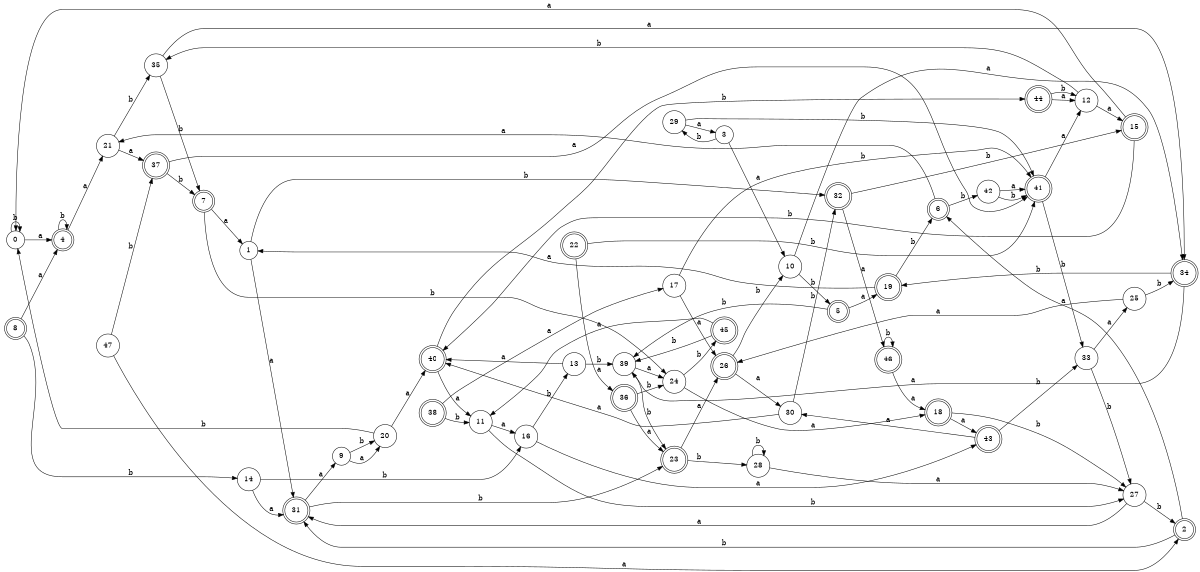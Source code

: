 digraph n39_9 {
__start0 [label="" shape="none"];

rankdir=LR;
size="8,5";

s0 [style="filled", color="black", fillcolor="white" shape="circle", label="0"];
s1 [style="filled", color="black", fillcolor="white" shape="circle", label="1"];
s2 [style="rounded,filled", color="black", fillcolor="white" shape="doublecircle", label="2"];
s3 [style="filled", color="black", fillcolor="white" shape="circle", label="3"];
s4 [style="rounded,filled", color="black", fillcolor="white" shape="doublecircle", label="4"];
s5 [style="rounded,filled", color="black", fillcolor="white" shape="doublecircle", label="5"];
s6 [style="rounded,filled", color="black", fillcolor="white" shape="doublecircle", label="6"];
s7 [style="rounded,filled", color="black", fillcolor="white" shape="doublecircle", label="7"];
s8 [style="rounded,filled", color="black", fillcolor="white" shape="doublecircle", label="8"];
s9 [style="filled", color="black", fillcolor="white" shape="circle", label="9"];
s10 [style="filled", color="black", fillcolor="white" shape="circle", label="10"];
s11 [style="filled", color="black", fillcolor="white" shape="circle", label="11"];
s12 [style="filled", color="black", fillcolor="white" shape="circle", label="12"];
s13 [style="filled", color="black", fillcolor="white" shape="circle", label="13"];
s14 [style="filled", color="black", fillcolor="white" shape="circle", label="14"];
s15 [style="rounded,filled", color="black", fillcolor="white" shape="doublecircle", label="15"];
s16 [style="filled", color="black", fillcolor="white" shape="circle", label="16"];
s17 [style="filled", color="black", fillcolor="white" shape="circle", label="17"];
s18 [style="rounded,filled", color="black", fillcolor="white" shape="doublecircle", label="18"];
s19 [style="rounded,filled", color="black", fillcolor="white" shape="doublecircle", label="19"];
s20 [style="filled", color="black", fillcolor="white" shape="circle", label="20"];
s21 [style="filled", color="black", fillcolor="white" shape="circle", label="21"];
s22 [style="rounded,filled", color="black", fillcolor="white" shape="doublecircle", label="22"];
s23 [style="rounded,filled", color="black", fillcolor="white" shape="doublecircle", label="23"];
s24 [style="filled", color="black", fillcolor="white" shape="circle", label="24"];
s25 [style="filled", color="black", fillcolor="white" shape="circle", label="25"];
s26 [style="rounded,filled", color="black", fillcolor="white" shape="doublecircle", label="26"];
s27 [style="filled", color="black", fillcolor="white" shape="circle", label="27"];
s28 [style="filled", color="black", fillcolor="white" shape="circle", label="28"];
s29 [style="filled", color="black", fillcolor="white" shape="circle", label="29"];
s30 [style="filled", color="black", fillcolor="white" shape="circle", label="30"];
s31 [style="rounded,filled", color="black", fillcolor="white" shape="doublecircle", label="31"];
s32 [style="rounded,filled", color="black", fillcolor="white" shape="doublecircle", label="32"];
s33 [style="filled", color="black", fillcolor="white" shape="circle", label="33"];
s34 [style="rounded,filled", color="black", fillcolor="white" shape="doublecircle", label="34"];
s35 [style="filled", color="black", fillcolor="white" shape="circle", label="35"];
s36 [style="rounded,filled", color="black", fillcolor="white" shape="doublecircle", label="36"];
s37 [style="rounded,filled", color="black", fillcolor="white" shape="doublecircle", label="37"];
s38 [style="rounded,filled", color="black", fillcolor="white" shape="doublecircle", label="38"];
s39 [style="filled", color="black", fillcolor="white" shape="circle", label="39"];
s40 [style="rounded,filled", color="black", fillcolor="white" shape="doublecircle", label="40"];
s41 [style="rounded,filled", color="black", fillcolor="white" shape="doublecircle", label="41"];
s42 [style="filled", color="black", fillcolor="white" shape="circle", label="42"];
s43 [style="rounded,filled", color="black", fillcolor="white" shape="doublecircle", label="43"];
s44 [style="rounded,filled", color="black", fillcolor="white" shape="doublecircle", label="44"];
s45 [style="rounded,filled", color="black", fillcolor="white" shape="doublecircle", label="45"];
s46 [style="rounded,filled", color="black", fillcolor="white" shape="doublecircle", label="46"];
s47 [style="filled", color="black", fillcolor="white" shape="circle", label="47"];
s0 -> s4 [label="a"];
s0 -> s0 [label="b"];
s1 -> s31 [label="a"];
s1 -> s32 [label="b"];
s2 -> s6 [label="a"];
s2 -> s31 [label="b"];
s3 -> s10 [label="a"];
s3 -> s29 [label="b"];
s4 -> s21 [label="a"];
s4 -> s4 [label="b"];
s5 -> s19 [label="a"];
s5 -> s39 [label="b"];
s6 -> s21 [label="a"];
s6 -> s42 [label="b"];
s7 -> s1 [label="a"];
s7 -> s24 [label="b"];
s8 -> s4 [label="a"];
s8 -> s14 [label="b"];
s9 -> s20 [label="a"];
s9 -> s20 [label="b"];
s10 -> s34 [label="a"];
s10 -> s5 [label="b"];
s11 -> s16 [label="a"];
s11 -> s27 [label="b"];
s12 -> s15 [label="a"];
s12 -> s35 [label="b"];
s13 -> s40 [label="a"];
s13 -> s39 [label="b"];
s14 -> s31 [label="a"];
s14 -> s16 [label="b"];
s15 -> s0 [label="a"];
s15 -> s40 [label="b"];
s16 -> s43 [label="a"];
s16 -> s13 [label="b"];
s17 -> s26 [label="a"];
s17 -> s41 [label="b"];
s18 -> s43 [label="a"];
s18 -> s27 [label="b"];
s19 -> s1 [label="a"];
s19 -> s6 [label="b"];
s20 -> s40 [label="a"];
s20 -> s0 [label="b"];
s21 -> s37 [label="a"];
s21 -> s35 [label="b"];
s22 -> s36 [label="a"];
s22 -> s41 [label="b"];
s23 -> s26 [label="a"];
s23 -> s28 [label="b"];
s24 -> s18 [label="a"];
s24 -> s45 [label="b"];
s25 -> s26 [label="a"];
s25 -> s34 [label="b"];
s26 -> s30 [label="a"];
s26 -> s10 [label="b"];
s27 -> s31 [label="a"];
s27 -> s2 [label="b"];
s28 -> s27 [label="a"];
s28 -> s28 [label="b"];
s29 -> s3 [label="a"];
s29 -> s41 [label="b"];
s30 -> s40 [label="a"];
s30 -> s32 [label="b"];
s31 -> s9 [label="a"];
s31 -> s23 [label="b"];
s32 -> s46 [label="a"];
s32 -> s15 [label="b"];
s33 -> s25 [label="a"];
s33 -> s27 [label="b"];
s34 -> s39 [label="a"];
s34 -> s19 [label="b"];
s35 -> s34 [label="a"];
s35 -> s7 [label="b"];
s36 -> s23 [label="a"];
s36 -> s24 [label="b"];
s37 -> s41 [label="a"];
s37 -> s7 [label="b"];
s38 -> s17 [label="a"];
s38 -> s11 [label="b"];
s39 -> s24 [label="a"];
s39 -> s23 [label="b"];
s40 -> s11 [label="a"];
s40 -> s44 [label="b"];
s41 -> s12 [label="a"];
s41 -> s33 [label="b"];
s42 -> s41 [label="a"];
s42 -> s41 [label="b"];
s43 -> s30 [label="a"];
s43 -> s33 [label="b"];
s44 -> s12 [label="a"];
s44 -> s12 [label="b"];
s45 -> s11 [label="a"];
s45 -> s39 [label="b"];
s46 -> s18 [label="a"];
s46 -> s46 [label="b"];
s47 -> s2 [label="a"];
s47 -> s37 [label="b"];

}